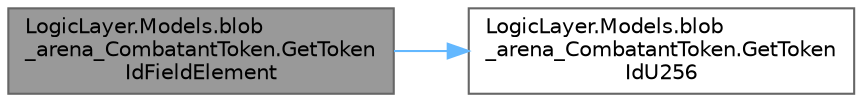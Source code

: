 digraph "LogicLayer.Models.blob_arena_CombatantToken.GetTokenIdFieldElement"
{
 // LATEX_PDF_SIZE
  bgcolor="transparent";
  edge [fontname=Helvetica,fontsize=10,labelfontname=Helvetica,labelfontsize=10];
  node [fontname=Helvetica,fontsize=10,shape=box,height=0.2,width=0.4];
  rankdir="LR";
  Node1 [id="Node000001",label="LogicLayer.Models.blob\l_arena_CombatantToken.GetToken\lIdFieldElement",height=0.2,width=0.4,color="gray40", fillcolor="grey60", style="filled", fontcolor="black",tooltip="Retrieves the token ID for this combatant in the FieldElement format."];
  Node1 -> Node2 [id="edge1_Node000001_Node000002",color="steelblue1",style="solid",tooltip=" "];
  Node2 [id="Node000002",label="LogicLayer.Models.blob\l_arena_CombatantToken.GetToken\lIdU256",height=0.2,width=0.4,color="grey40", fillcolor="white", style="filled",URL="$class_logic_layer_1_1_models_1_1blob__arena___combatant_token.html#ac09099211b106773c758d9c75879a092",tooltip="Retrieves the token ID for this combatant in the U256 format."];
}
